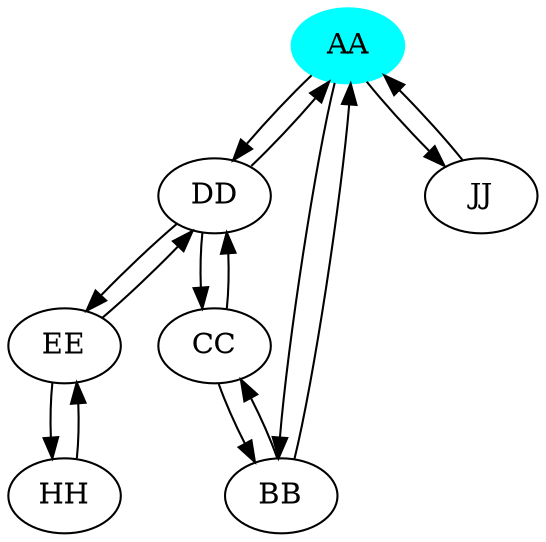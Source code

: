 digraph {
    AA [color = cyan,style = filled]
    AA -> DD
    AA -> BB
    AA -> JJ
    DD -> AA
    DD -> EE
    DD -> CC
    BB -> CC
    BB -> AA
    JJ -> AA
    EE -> HH
    EE -> DD
    CC -> DD
    CC -> BB
    HH -> EE

}
